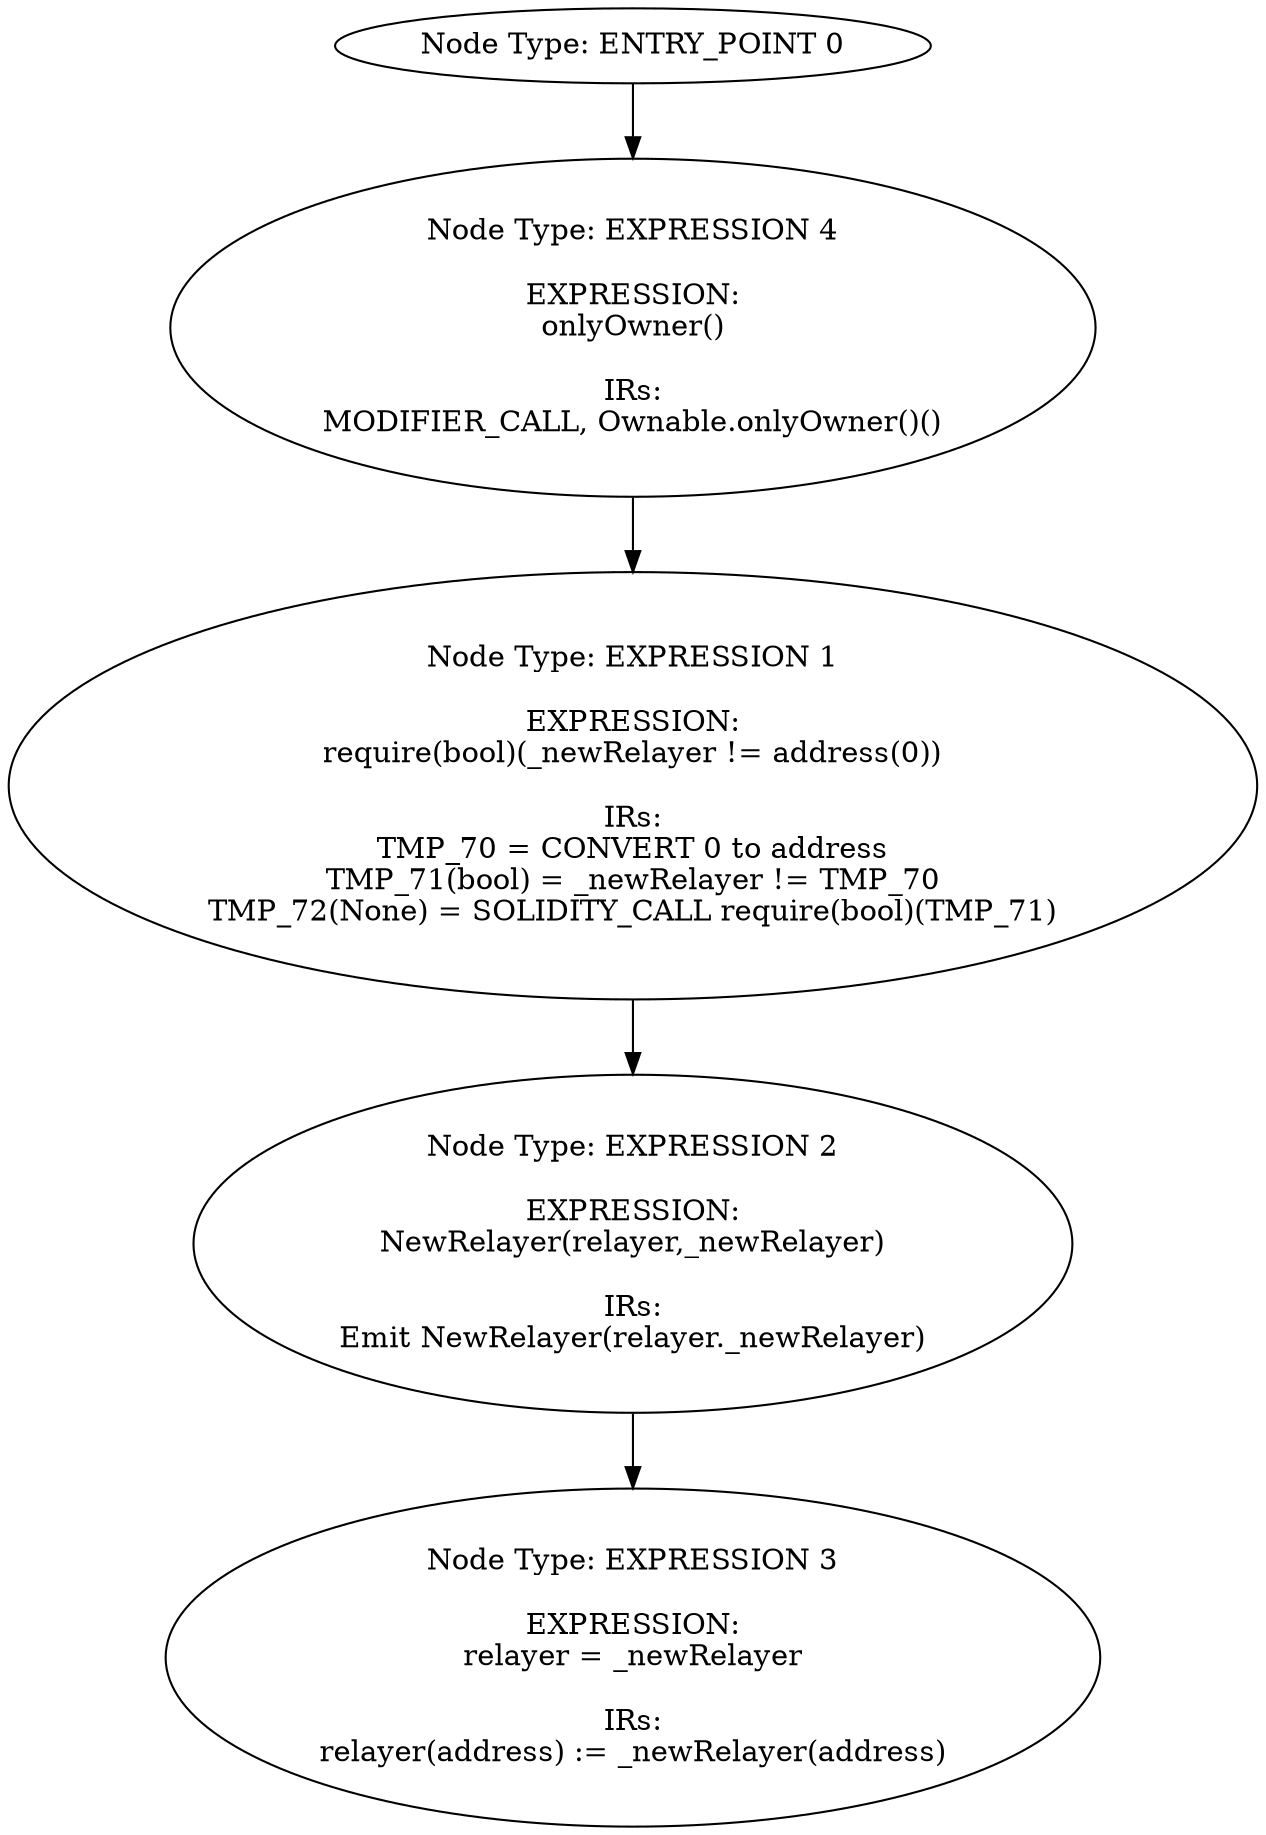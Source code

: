 digraph{
0[label="Node Type: ENTRY_POINT 0
"];
0->4;
1[label="Node Type: EXPRESSION 1

EXPRESSION:
require(bool)(_newRelayer != address(0))

IRs:
TMP_70 = CONVERT 0 to address
TMP_71(bool) = _newRelayer != TMP_70
TMP_72(None) = SOLIDITY_CALL require(bool)(TMP_71)"];
1->2;
2[label="Node Type: EXPRESSION 2

EXPRESSION:
NewRelayer(relayer,_newRelayer)

IRs:
Emit NewRelayer(relayer._newRelayer)"];
2->3;
3[label="Node Type: EXPRESSION 3

EXPRESSION:
relayer = _newRelayer

IRs:
relayer(address) := _newRelayer(address)"];
4[label="Node Type: EXPRESSION 4

EXPRESSION:
onlyOwner()

IRs:
MODIFIER_CALL, Ownable.onlyOwner()()"];
4->1;
}
